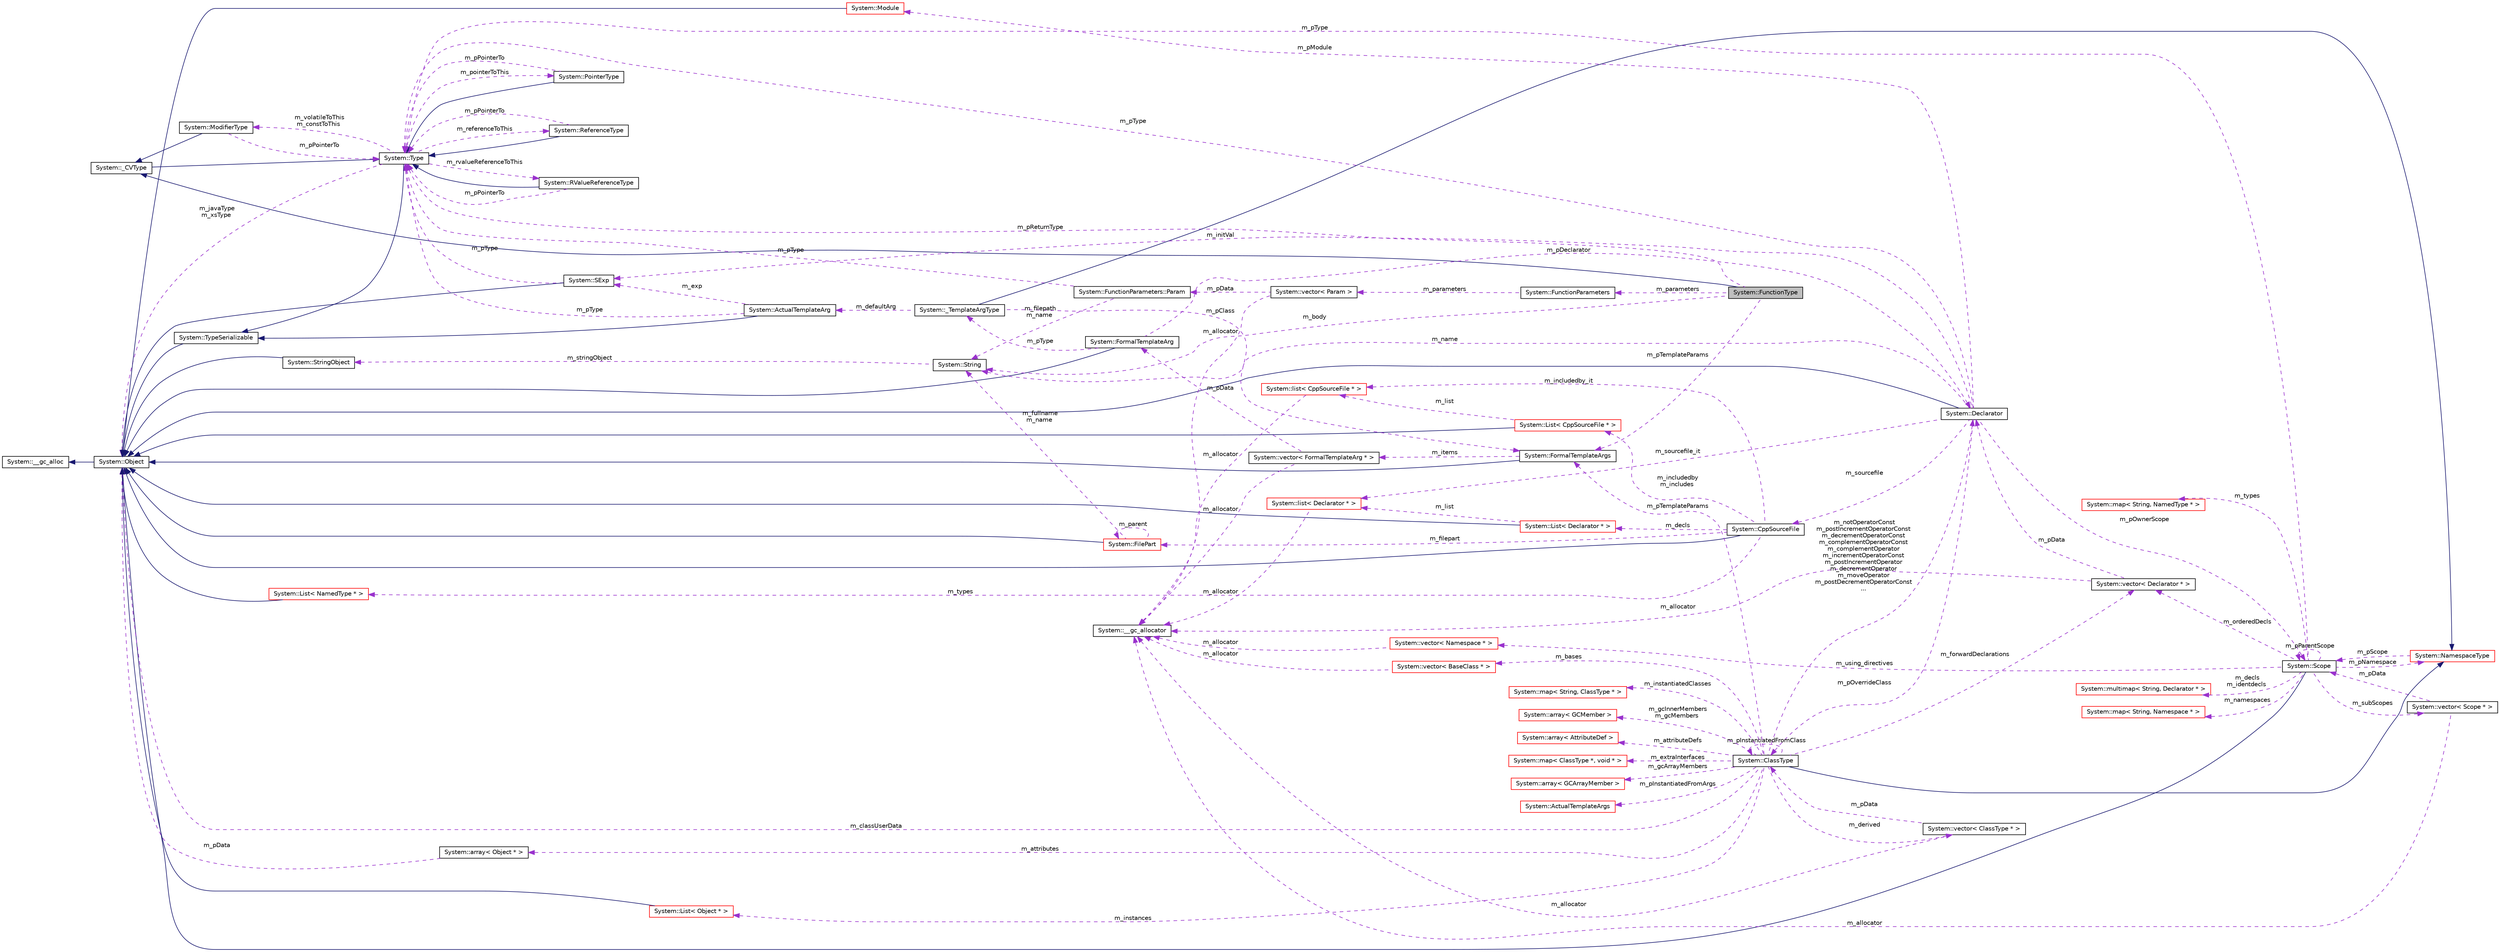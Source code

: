 digraph G
{
  edge [fontname="Helvetica",fontsize="10",labelfontname="Helvetica",labelfontsize="10"];
  node [fontname="Helvetica",fontsize="10",shape=record];
  rankdir="LR";
  Node1 [label="System::FunctionType",height=0.2,width=0.4,color="black", fillcolor="grey75", style="filled" fontcolor="black"];
  Node2 -> Node1 [dir="back",color="midnightblue",fontsize="10",style="solid",fontname="Helvetica"];
  Node2 [label="System::_CVType",height=0.2,width=0.4,color="black", fillcolor="white", style="filled",URL="$class_system_1_1___c_v_type.html"];
  Node3 -> Node2 [dir="back",color="midnightblue",fontsize="10",style="solid",fontname="Helvetica"];
  Node3 [label="System::Type",height=0.2,width=0.4,color="black", fillcolor="white", style="filled",URL="$class_system_1_1_type.html"];
  Node4 -> Node3 [dir="back",color="midnightblue",fontsize="10",style="solid",fontname="Helvetica"];
  Node4 [label="System::TypeSerializable",height=0.2,width=0.4,color="black", fillcolor="white", style="filled",URL="$class_system_1_1_type_serializable.html"];
  Node5 -> Node4 [dir="back",color="midnightblue",fontsize="10",style="solid",fontname="Helvetica"];
  Node5 [label="System::Object",height=0.2,width=0.4,color="black", fillcolor="white", style="filled",URL="$class_system_1_1_object.html"];
  Node6 -> Node5 [dir="back",color="midnightblue",fontsize="10",style="solid",fontname="Helvetica"];
  Node6 [label="System::__gc_alloc",height=0.2,width=0.4,color="black", fillcolor="white", style="filled",URL="$class_system_1_1____gc__alloc.html"];
  Node7 -> Node3 [dir="back",color="darkorchid3",fontsize="10",style="dashed",label=" m_pointerToThis" ,fontname="Helvetica"];
  Node7 [label="System::PointerType",height=0.2,width=0.4,color="black", fillcolor="white", style="filled",URL="$class_system_1_1_pointer_type.html"];
  Node3 -> Node7 [dir="back",color="midnightblue",fontsize="10",style="solid",fontname="Helvetica"];
  Node3 -> Node7 [dir="back",color="darkorchid3",fontsize="10",style="dashed",label=" m_pPointerTo" ,fontname="Helvetica"];
  Node8 -> Node3 [dir="back",color="darkorchid3",fontsize="10",style="dashed",label=" m_referenceToThis" ,fontname="Helvetica"];
  Node8 [label="System::ReferenceType",height=0.2,width=0.4,color="black", fillcolor="white", style="filled",URL="$class_system_1_1_reference_type.html"];
  Node3 -> Node8 [dir="back",color="midnightblue",fontsize="10",style="solid",fontname="Helvetica"];
  Node3 -> Node8 [dir="back",color="darkorchid3",fontsize="10",style="dashed",label=" m_pPointerTo" ,fontname="Helvetica"];
  Node9 -> Node3 [dir="back",color="darkorchid3",fontsize="10",style="dashed",label=" m_rvalueReferenceToThis" ,fontname="Helvetica"];
  Node9 [label="System::RValueReferenceType",height=0.2,width=0.4,color="black", fillcolor="white", style="filled",URL="$class_system_1_1_r_value_reference_type.html"];
  Node3 -> Node9 [dir="back",color="midnightblue",fontsize="10",style="solid",fontname="Helvetica"];
  Node3 -> Node9 [dir="back",color="darkorchid3",fontsize="10",style="dashed",label=" m_pPointerTo" ,fontname="Helvetica"];
  Node10 -> Node3 [dir="back",color="darkorchid3",fontsize="10",style="dashed",label=" m_volatileToThis\nm_constToThis" ,fontname="Helvetica"];
  Node10 [label="System::ModifierType",height=0.2,width=0.4,color="black", fillcolor="white", style="filled",URL="$class_system_1_1_modifier_type.html"];
  Node2 -> Node10 [dir="back",color="midnightblue",fontsize="10",style="solid",fontname="Helvetica"];
  Node3 -> Node10 [dir="back",color="darkorchid3",fontsize="10",style="dashed",label=" m_pPointerTo" ,fontname="Helvetica"];
  Node5 -> Node3 [dir="back",color="darkorchid3",fontsize="10",style="dashed",label=" m_javaType\nm_xsType" ,fontname="Helvetica"];
  Node3 -> Node1 [dir="back",color="darkorchid3",fontsize="10",style="dashed",label=" m_pReturnType" ,fontname="Helvetica"];
  Node11 -> Node1 [dir="back",color="darkorchid3",fontsize="10",style="dashed",label=" m_pTemplateParams" ,fontname="Helvetica"];
  Node11 [label="System::FormalTemplateArgs",height=0.2,width=0.4,color="black", fillcolor="white", style="filled",URL="$class_system_1_1_formal_template_args.html"];
  Node5 -> Node11 [dir="back",color="midnightblue",fontsize="10",style="solid",fontname="Helvetica"];
  Node12 -> Node11 [dir="back",color="darkorchid3",fontsize="10",style="dashed",label=" m_items" ,fontname="Helvetica"];
  Node12 [label="System::vector\< FormalTemplateArg * \>",height=0.2,width=0.4,color="black", fillcolor="white", style="filled",URL="$class_system_1_1vector.html"];
  Node13 -> Node12 [dir="back",color="darkorchid3",fontsize="10",style="dashed",label=" m_allocator" ,fontname="Helvetica"];
  Node13 [label="System::__gc_allocator",height=0.2,width=0.4,color="black", fillcolor="white", style="filled",URL="$class_system_1_1____gc__allocator.html"];
  Node14 -> Node12 [dir="back",color="darkorchid3",fontsize="10",style="dashed",label=" m_pData" ,fontname="Helvetica"];
  Node14 [label="System::FormalTemplateArg",height=0.2,width=0.4,color="black", fillcolor="white", style="filled",URL="$class_system_1_1_formal_template_arg.html"];
  Node5 -> Node14 [dir="back",color="midnightblue",fontsize="10",style="solid",fontname="Helvetica"];
  Node15 -> Node14 [dir="back",color="darkorchid3",fontsize="10",style="dashed",label=" m_pDeclarator" ,fontname="Helvetica"];
  Node15 [label="System::Declarator",height=0.2,width=0.4,color="black", fillcolor="white", style="filled",URL="$class_system_1_1_declarator.html"];
  Node5 -> Node15 [dir="back",color="midnightblue",fontsize="10",style="solid",fontname="Helvetica"];
  Node3 -> Node15 [dir="back",color="darkorchid3",fontsize="10",style="dashed",label=" m_pType" ,fontname="Helvetica"];
  Node16 -> Node15 [dir="back",color="darkorchid3",fontsize="10",style="dashed",label=" m_pOwnerScope" ,fontname="Helvetica"];
  Node16 [label="System::Scope",height=0.2,width=0.4,color="black", fillcolor="white", style="filled",URL="$class_system_1_1_scope.html"];
  Node5 -> Node16 [dir="back",color="midnightblue",fontsize="10",style="solid",fontname="Helvetica"];
  Node3 -> Node16 [dir="back",color="darkorchid3",fontsize="10",style="dashed",label=" m_pType" ,fontname="Helvetica"];
  Node17 -> Node16 [dir="back",color="darkorchid3",fontsize="10",style="dashed",label=" m_subScopes" ,fontname="Helvetica"];
  Node17 [label="System::vector\< Scope * \>",height=0.2,width=0.4,color="black", fillcolor="white", style="filled",URL="$class_system_1_1vector.html"];
  Node16 -> Node17 [dir="back",color="darkorchid3",fontsize="10",style="dashed",label=" m_pData" ,fontname="Helvetica"];
  Node13 -> Node17 [dir="back",color="darkorchid3",fontsize="10",style="dashed",label=" m_allocator" ,fontname="Helvetica"];
  Node16 -> Node16 [dir="back",color="darkorchid3",fontsize="10",style="dashed",label=" m_pParentScope" ,fontname="Helvetica"];
  Node18 -> Node16 [dir="back",color="darkorchid3",fontsize="10",style="dashed",label=" m_decls\nm_identdecls" ,fontname="Helvetica"];
  Node18 [label="System::multimap\< String, Declarator * \>",height=0.2,width=0.4,color="red", fillcolor="white", style="filled",URL="$class_system_1_1multimap.html"];
  Node19 -> Node16 [dir="back",color="darkorchid3",fontsize="10",style="dashed",label=" m_pNamespace" ,fontname="Helvetica"];
  Node19 [label="System::NamespaceType",height=0.2,width=0.4,color="red", fillcolor="white", style="filled",URL="$class_system_1_1_namespace_type.html"];
  Node16 -> Node19 [dir="back",color="darkorchid3",fontsize="10",style="dashed",label=" m_pScope" ,fontname="Helvetica"];
  Node20 -> Node16 [dir="back",color="darkorchid3",fontsize="10",style="dashed",label=" m_namespaces" ,fontname="Helvetica"];
  Node20 [label="System::map\< String, Namespace * \>",height=0.2,width=0.4,color="red", fillcolor="white", style="filled",URL="$class_system_1_1map.html"];
  Node21 -> Node16 [dir="back",color="darkorchid3",fontsize="10",style="dashed",label=" m_using_directives" ,fontname="Helvetica"];
  Node21 [label="System::vector\< Namespace * \>",height=0.2,width=0.4,color="red", fillcolor="white", style="filled",URL="$class_system_1_1vector.html"];
  Node13 -> Node21 [dir="back",color="darkorchid3",fontsize="10",style="dashed",label=" m_allocator" ,fontname="Helvetica"];
  Node22 -> Node16 [dir="back",color="darkorchid3",fontsize="10",style="dashed",label=" m_orderedDecls" ,fontname="Helvetica"];
  Node22 [label="System::vector\< Declarator * \>",height=0.2,width=0.4,color="black", fillcolor="white", style="filled",URL="$class_system_1_1vector.html"];
  Node13 -> Node22 [dir="back",color="darkorchid3",fontsize="10",style="dashed",label=" m_allocator" ,fontname="Helvetica"];
  Node15 -> Node22 [dir="back",color="darkorchid3",fontsize="10",style="dashed",label=" m_pData" ,fontname="Helvetica"];
  Node23 -> Node16 [dir="back",color="darkorchid3",fontsize="10",style="dashed",label=" m_types" ,fontname="Helvetica"];
  Node23 [label="System::map\< String, NamedType * \>",height=0.2,width=0.4,color="red", fillcolor="white", style="filled",URL="$class_system_1_1map.html"];
  Node24 -> Node15 [dir="back",color="darkorchid3",fontsize="10",style="dashed",label=" m_initVal" ,fontname="Helvetica"];
  Node24 [label="System::SExp",height=0.2,width=0.4,color="black", fillcolor="white", style="filled",URL="$class_system_1_1_s_exp.html"];
  Node5 -> Node24 [dir="back",color="midnightblue",fontsize="10",style="solid",fontname="Helvetica"];
  Node3 -> Node24 [dir="back",color="darkorchid3",fontsize="10",style="dashed",label=" m_pType" ,fontname="Helvetica"];
  Node25 -> Node15 [dir="back",color="darkorchid3",fontsize="10",style="dashed",label=" m_sourcefile" ,fontname="Helvetica"];
  Node25 [label="System::CppSourceFile",height=0.2,width=0.4,color="black", fillcolor="white", style="filled",URL="$class_system_1_1_cpp_source_file.html"];
  Node5 -> Node25 [dir="back",color="midnightblue",fontsize="10",style="solid",fontname="Helvetica"];
  Node26 -> Node25 [dir="back",color="darkorchid3",fontsize="10",style="dashed",label=" m_filepart" ,fontname="Helvetica"];
  Node26 [label="System::FilePart",height=0.2,width=0.4,color="red", fillcolor="white", style="filled",URL="$class_system_1_1_file_part.html"];
  Node5 -> Node26 [dir="back",color="midnightblue",fontsize="10",style="solid",fontname="Helvetica"];
  Node26 -> Node26 [dir="back",color="darkorchid3",fontsize="10",style="dashed",label=" m_parent" ,fontname="Helvetica"];
  Node27 -> Node26 [dir="back",color="darkorchid3",fontsize="10",style="dashed",label=" m_fullname\nm_name" ,fontname="Helvetica"];
  Node27 [label="System::String",height=0.2,width=0.4,color="black", fillcolor="white", style="filled",URL="$class_system_1_1_string.html"];
  Node28 -> Node27 [dir="back",color="darkorchid3",fontsize="10",style="dashed",label=" m_stringObject" ,fontname="Helvetica"];
  Node28 [label="System::StringObject",height=0.2,width=0.4,color="black", fillcolor="white", style="filled",URL="$class_system_1_1_string_object.html"];
  Node5 -> Node28 [dir="back",color="midnightblue",fontsize="10",style="solid",fontname="Helvetica"];
  Node29 -> Node25 [dir="back",color="darkorchid3",fontsize="10",style="dashed",label=" m_types" ,fontname="Helvetica"];
  Node29 [label="System::List\< NamedType * \>",height=0.2,width=0.4,color="red", fillcolor="white", style="filled",URL="$class_system_1_1_list.html"];
  Node5 -> Node29 [dir="back",color="midnightblue",fontsize="10",style="solid",fontname="Helvetica"];
  Node30 -> Node25 [dir="back",color="darkorchid3",fontsize="10",style="dashed",label=" m_includedby\nm_includes" ,fontname="Helvetica"];
  Node30 [label="System::List\< CppSourceFile * \>",height=0.2,width=0.4,color="red", fillcolor="white", style="filled",URL="$class_system_1_1_list.html"];
  Node5 -> Node30 [dir="back",color="midnightblue",fontsize="10",style="solid",fontname="Helvetica"];
  Node31 -> Node30 [dir="back",color="darkorchid3",fontsize="10",style="dashed",label=" m_list" ,fontname="Helvetica"];
  Node31 [label="System::list\< CppSourceFile * \>",height=0.2,width=0.4,color="red", fillcolor="white", style="filled",URL="$class_system_1_1list.html"];
  Node13 -> Node31 [dir="back",color="darkorchid3",fontsize="10",style="dashed",label=" m_allocator" ,fontname="Helvetica"];
  Node31 -> Node25 [dir="back",color="darkorchid3",fontsize="10",style="dashed",label=" m_includedby_it" ,fontname="Helvetica"];
  Node32 -> Node25 [dir="back",color="darkorchid3",fontsize="10",style="dashed",label=" m_decls" ,fontname="Helvetica"];
  Node32 [label="System::List\< Declarator * \>",height=0.2,width=0.4,color="red", fillcolor="white", style="filled",URL="$class_system_1_1_list.html"];
  Node5 -> Node32 [dir="back",color="midnightblue",fontsize="10",style="solid",fontname="Helvetica"];
  Node33 -> Node32 [dir="back",color="darkorchid3",fontsize="10",style="dashed",label=" m_list" ,fontname="Helvetica"];
  Node33 [label="System::list\< Declarator * \>",height=0.2,width=0.4,color="red", fillcolor="white", style="filled",URL="$class_system_1_1list.html"];
  Node13 -> Node33 [dir="back",color="darkorchid3",fontsize="10",style="dashed",label=" m_allocator" ,fontname="Helvetica"];
  Node34 -> Node15 [dir="back",color="darkorchid3",fontsize="10",style="dashed",label=" m_pOverrideClass" ,fontname="Helvetica"];
  Node34 [label="System::ClassType",height=0.2,width=0.4,color="black", fillcolor="white", style="filled",URL="$class_system_1_1_class_type.html"];
  Node19 -> Node34 [dir="back",color="midnightblue",fontsize="10",style="solid",fontname="Helvetica"];
  Node35 -> Node34 [dir="back",color="darkorchid3",fontsize="10",style="dashed",label=" m_attributes" ,fontname="Helvetica"];
  Node35 [label="System::array\< Object * \>",height=0.2,width=0.4,color="black", fillcolor="white", style="filled",URL="$class_system_1_1array.html"];
  Node5 -> Node35 [dir="back",color="darkorchid3",fontsize="10",style="dashed",label=" m_pData" ,fontname="Helvetica"];
  Node36 -> Node34 [dir="back",color="darkorchid3",fontsize="10",style="dashed",label=" m_instances" ,fontname="Helvetica"];
  Node36 [label="System::List\< Object * \>",height=0.2,width=0.4,color="red", fillcolor="white", style="filled",URL="$class_system_1_1_list.html"];
  Node5 -> Node36 [dir="back",color="midnightblue",fontsize="10",style="solid",fontname="Helvetica"];
  Node37 -> Node34 [dir="back",color="darkorchid3",fontsize="10",style="dashed",label=" m_bases" ,fontname="Helvetica"];
  Node37 [label="System::vector\< BaseClass * \>",height=0.2,width=0.4,color="red", fillcolor="white", style="filled",URL="$class_system_1_1vector.html"];
  Node13 -> Node37 [dir="back",color="darkorchid3",fontsize="10",style="dashed",label=" m_allocator" ,fontname="Helvetica"];
  Node38 -> Node34 [dir="back",color="darkorchid3",fontsize="10",style="dashed",label=" m_derived" ,fontname="Helvetica"];
  Node38 [label="System::vector\< ClassType * \>",height=0.2,width=0.4,color="black", fillcolor="white", style="filled",URL="$class_system_1_1vector.html"];
  Node13 -> Node38 [dir="back",color="darkorchid3",fontsize="10",style="dashed",label=" m_allocator" ,fontname="Helvetica"];
  Node34 -> Node38 [dir="back",color="darkorchid3",fontsize="10",style="dashed",label=" m_pData" ,fontname="Helvetica"];
  Node39 -> Node34 [dir="back",color="darkorchid3",fontsize="10",style="dashed",label=" m_extraInterfaces" ,fontname="Helvetica"];
  Node39 [label="System::map\< ClassType *, void * \>",height=0.2,width=0.4,color="red", fillcolor="white", style="filled",URL="$class_system_1_1map.html"];
  Node15 -> Node34 [dir="back",color="darkorchid3",fontsize="10",style="dashed",label=" m_notOperatorConst\nm_postIncrementOperatorConst\nm_decrementOperatorConst\nm_complementOperatorConst\nm_complementOperator\nm_incrementOperatorConst\nm_postIncrementOperator\nm_decrementOperator\nm_moveOperator\nm_postDecrementOperatorConst\n..." ,fontname="Helvetica"];
  Node11 -> Node34 [dir="back",color="darkorchid3",fontsize="10",style="dashed",label=" m_pTemplateParams" ,fontname="Helvetica"];
  Node40 -> Node34 [dir="back",color="darkorchid3",fontsize="10",style="dashed",label=" m_gcArrayMembers" ,fontname="Helvetica"];
  Node40 [label="System::array\< GCArrayMember \>",height=0.2,width=0.4,color="red", fillcolor="white", style="filled",URL="$class_system_1_1array.html"];
  Node34 -> Node34 [dir="back",color="darkorchid3",fontsize="10",style="dashed",label=" m_pInstantiatedFromClass" ,fontname="Helvetica"];
  Node41 -> Node34 [dir="back",color="darkorchid3",fontsize="10",style="dashed",label=" m_pInstantiatedFromArgs" ,fontname="Helvetica"];
  Node41 [label="System::ActualTemplateArgs",height=0.2,width=0.4,color="red", fillcolor="white", style="filled",URL="$class_system_1_1_actual_template_args.html"];
  Node42 -> Node34 [dir="back",color="darkorchid3",fontsize="10",style="dashed",label=" m_instantiatedClasses" ,fontname="Helvetica"];
  Node42 [label="System::map\< String, ClassType * \>",height=0.2,width=0.4,color="red", fillcolor="white", style="filled",URL="$class_system_1_1map.html"];
  Node43 -> Node34 [dir="back",color="darkorchid3",fontsize="10",style="dashed",label=" m_gcInnerMembers\nm_gcMembers" ,fontname="Helvetica"];
  Node43 [label="System::array\< GCMember \>",height=0.2,width=0.4,color="red", fillcolor="white", style="filled",URL="$class_system_1_1array.html"];
  Node44 -> Node34 [dir="back",color="darkorchid3",fontsize="10",style="dashed",label=" m_attributeDefs" ,fontname="Helvetica"];
  Node44 [label="System::array\< AttributeDef \>",height=0.2,width=0.4,color="red", fillcolor="white", style="filled",URL="$class_system_1_1array.html"];
  Node5 -> Node34 [dir="back",color="darkorchid3",fontsize="10",style="dashed",label=" m_classUserData" ,fontname="Helvetica"];
  Node22 -> Node34 [dir="back",color="darkorchid3",fontsize="10",style="dashed",label=" m_forwardDeclarations" ,fontname="Helvetica"];
  Node27 -> Node15 [dir="back",color="darkorchid3",fontsize="10",style="dashed",label=" m_name" ,fontname="Helvetica"];
  Node45 -> Node15 [dir="back",color="darkorchid3",fontsize="10",style="dashed",label=" m_pModule" ,fontname="Helvetica"];
  Node45 [label="System::Module",height=0.2,width=0.4,color="red", fillcolor="white", style="filled",URL="$class_system_1_1_module.html"];
  Node5 -> Node45 [dir="back",color="midnightblue",fontsize="10",style="solid",fontname="Helvetica"];
  Node33 -> Node15 [dir="back",color="darkorchid3",fontsize="10",style="dashed",label=" m_sourcefile_it" ,fontname="Helvetica"];
  Node46 -> Node14 [dir="back",color="darkorchid3",fontsize="10",style="dashed",label=" m_pType" ,fontname="Helvetica"];
  Node46 [label="System::_TemplateArgType",height=0.2,width=0.4,color="black", fillcolor="white", style="filled",URL="$class_system_1_1___template_arg_type.html"];
  Node19 -> Node46 [dir="back",color="midnightblue",fontsize="10",style="solid",fontname="Helvetica"];
  Node47 -> Node46 [dir="back",color="darkorchid3",fontsize="10",style="dashed",label=" m_defaultArg" ,fontname="Helvetica"];
  Node47 [label="System::ActualTemplateArg",height=0.2,width=0.4,color="black", fillcolor="white", style="filled",URL="$class_system_1_1_actual_template_arg.html"];
  Node4 -> Node47 [dir="back",color="midnightblue",fontsize="10",style="solid",fontname="Helvetica"];
  Node3 -> Node47 [dir="back",color="darkorchid3",fontsize="10",style="dashed",label=" m_pType" ,fontname="Helvetica"];
  Node24 -> Node47 [dir="back",color="darkorchid3",fontsize="10",style="dashed",label=" m_exp" ,fontname="Helvetica"];
  Node11 -> Node46 [dir="back",color="darkorchid3",fontsize="10",style="dashed",label=" m_pClass" ,fontname="Helvetica"];
  Node27 -> Node1 [dir="back",color="darkorchid3",fontsize="10",style="dashed",label=" m_body" ,fontname="Helvetica"];
  Node48 -> Node1 [dir="back",color="darkorchid3",fontsize="10",style="dashed",label=" m_parameters" ,fontname="Helvetica"];
  Node48 [label="System::FunctionParameters",height=0.2,width=0.4,color="black", fillcolor="white", style="filled",URL="$class_system_1_1_function_parameters.html"];
  Node49 -> Node48 [dir="back",color="darkorchid3",fontsize="10",style="dashed",label=" m_parameters" ,fontname="Helvetica"];
  Node49 [label="System::vector\< Param \>",height=0.2,width=0.4,color="black", fillcolor="white", style="filled",URL="$class_system_1_1vector.html"];
  Node13 -> Node49 [dir="back",color="darkorchid3",fontsize="10",style="dashed",label=" m_allocator" ,fontname="Helvetica"];
  Node50 -> Node49 [dir="back",color="darkorchid3",fontsize="10",style="dashed",label=" m_pData" ,fontname="Helvetica"];
  Node50 [label="System::FunctionParameters::Param",height=0.2,width=0.4,color="black", fillcolor="white", style="filled",URL="$class_system_1_1_function_parameters_1_1_param.html"];
  Node3 -> Node50 [dir="back",color="darkorchid3",fontsize="10",style="dashed",label=" m_pType" ,fontname="Helvetica"];
  Node27 -> Node50 [dir="back",color="darkorchid3",fontsize="10",style="dashed",label=" m_filepath\nm_name" ,fontname="Helvetica"];
}
